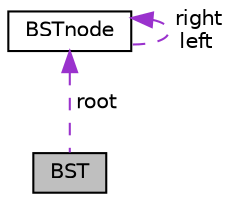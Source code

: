 digraph "BST"
{
  edge [fontname="Helvetica",fontsize="10",labelfontname="Helvetica",labelfontsize="10"];
  node [fontname="Helvetica",fontsize="10",shape=record];
  Node1 [label="BST",height=0.2,width=0.4,color="black", fillcolor="grey75", style="filled", fontcolor="black"];
  Node2 -> Node1 [dir="back",color="darkorchid3",fontsize="10",style="dashed",label=" root" ];
  Node2 [label="BSTnode",height=0.2,width=0.4,color="black", fillcolor="white", style="filled",URL="$classBSTnode.html"];
  Node2 -> Node2 [dir="back",color="darkorchid3",fontsize="10",style="dashed",label=" right\nleft" ];
}
